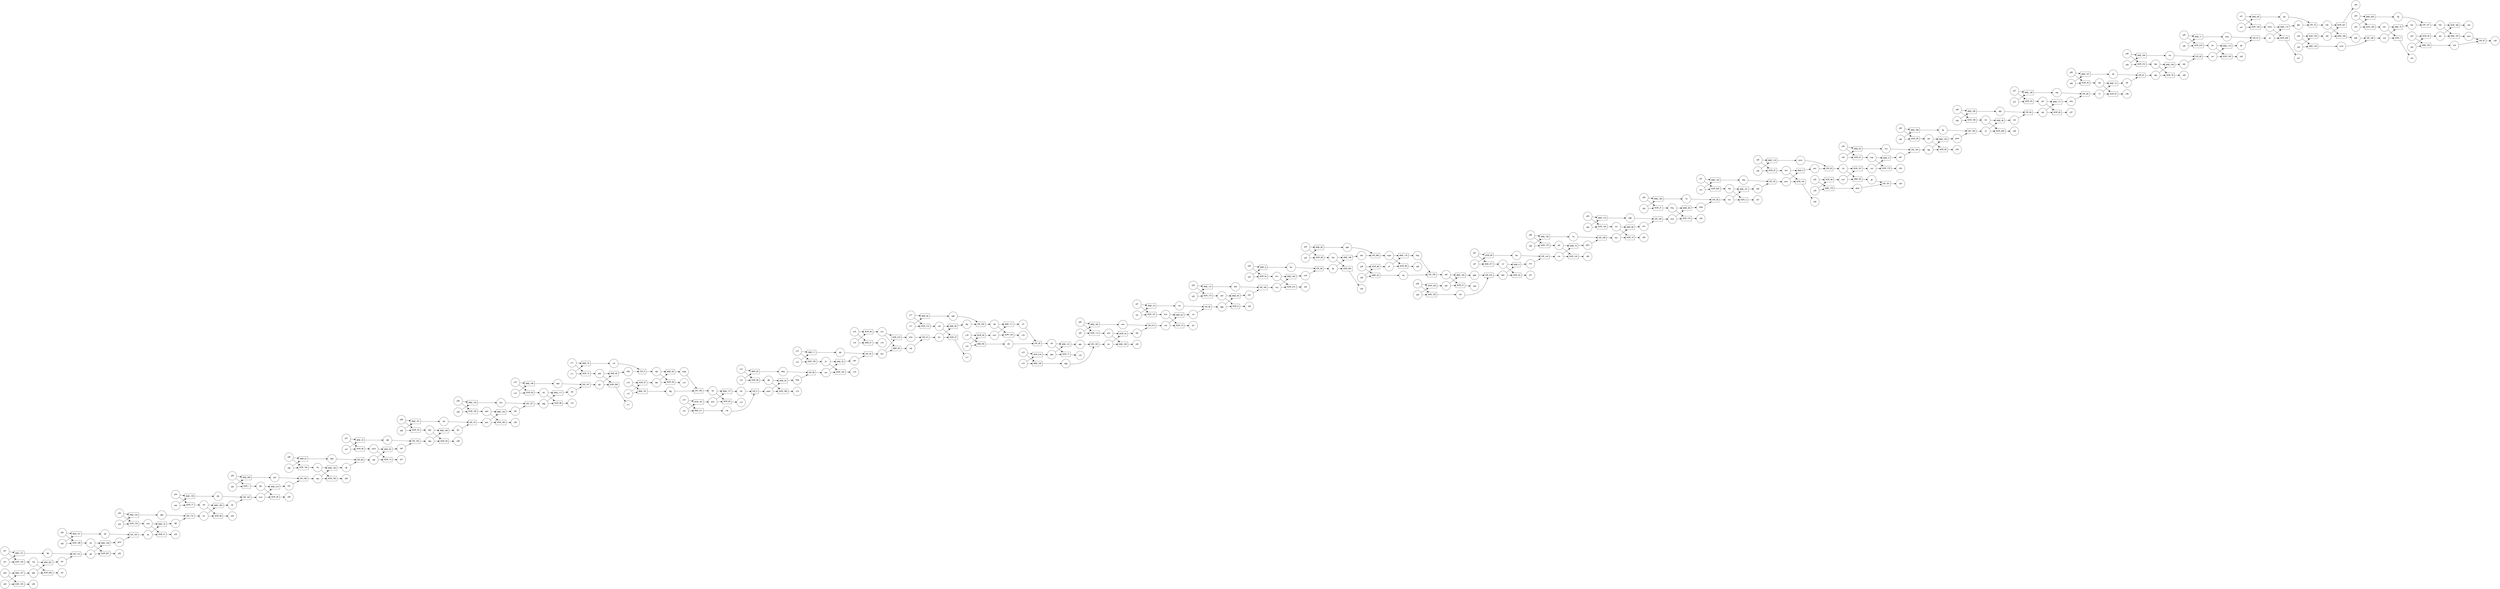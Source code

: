     digraph Circuit {
        fontname="Helvetica,Arial,sans-serif"
        node [fontname="Helvetica,Arial,sans-serif"]
        edge [fontname="Helvetica,Arial,sans-serif"]
        rankdir=LR;
        node [shape=box]; OR_57;XOR_15;OR_56;OR_216;OR_214;AND_108;XOR_163;AND_109;XOR_13;XOR_167;XOR_165;XOR_12;XOR_166;XOR_169;AND_3;AND_101;AND_4;AND_5;AND_6;AND_105;OR_47;OR_206;AND_217;XOR_150;XOR_156;XOR_155;XOR_158;AND_211;AND_213;OR_39;OR_38;OR_35;XOR_37;OR_32;XOR_181;XOR_31;AND_209;XOR_189;XOR_33;XOR_187;XOR_188;AND_201;AND_203;OR_28;XOR_29;OR_23;XOR_26;XOR_27;XOR_170;XOR_21;XOR_175;XOR_172;XOR_173;XOR_24;XOR_25;XOR_179;OR_18;OR_138;OR_97;XOR_120;OR_135;OR_90;XOR_123;AND_20;AND_143;AND_148;AND_22;AND_142;AND_141;OR_129;OR_127;OR_128;OR_85;OR_84;OR_126;OR_81;AND_133;AND_132;XOR_114;AND_30;AND_137;AND_136;AND_36;AND_131;AND_34;OR_78;OR_72;OR_110;XOR_140;XOR_145;XOR_146;AND_122;AND_121;AND_124;AND_125;OR_66;OR_106;AND_19;OR_103;AND_119;XOR_130;OR_102;AND_118;XOR_134;AND_111;OR_0;AND_10;XOR_139;AND_113;AND_112;AND_115;AND_117;AND_116;OR_9;AND_17;AND_16;AND_14;AND_11;XOR_98;XOR_96;OR_174;XOR_200;XOR_99;XOR_204;XOR_205;XOR_202;AND_60;XOR_208;AND_61;XOR_207;AND_180;AND_182;AND_68;AND_184;AND_69;AND_186;AND_185;XOR_86;XOR_87;XOR_88;OR_161;XOR_89;AND_75;AND_177;AND_176;AND_73;AND_178;XOR_93;XOR_91;AND_70;AND_171;OR_159;XOR_220;XOR_100;XOR_221;AND_42;AND_43;AND_168;XOR_104;XOR_107;AND_48;AND_160;AND_162;AND_164;AND_45;OR_149;OR_147;OR_144;XOR_212;XOR_210;AND_53;XOR_215;AND_154;AND_51;AND_157;AND_52;XOR_219;XOR_218;AND_59;AND_151;AND_55;AND_153;AND_152;XOR_54;XOR_58;XOR_49;XOR_192;XOR_40;XOR_41;XOR_46;XOR_44;XOR_50;XOR_8;XOR_76;OR_198;XOR_74;OR_199;XOR_79;OR_197;XOR_7;XOR_77;XOR_1;OR_193;XOR_2;XOR_82;XOR_83;AND_80;XOR_64;XOR_65;XOR_62;XOR_63;OR_183;XOR_67;AND_95;XOR_71;AND_94;AND_92;AND_191;AND_190;AND_195;AND_194;AND_196;
        node [shape=circle,fixedsize=true,width=0.9]; z07;wjt;z06;z09;z08;cst;pmd;gkk;hmk;mgc;hmm;ksv;ssp;ccs;mgm;scf;z10;z12;z11;z14;z13;z16;dvq;z15;z18;z17;fjg;wkw;z19;cdj;njd;cdn;hnr;stm;qpp;jbk;jbj;pns;tvw;z21;y00;z20;y02;z23;z22;njv;y01;vjn;y04;z25;y03;z24;z27;y06;y05;z26;z29;y08;y07;z28;dgf;y09;gms;rsq;bcs;z30;y11;z32;z31;y10;jct;y13;z34;y12;z33;y15;z36;y14;z35;z38;y17;y16;z37;jcw;rtc;svd;y19;y18;z39;kvm;bdf;qrh;bdk;dhq;jtv;cfr;svt;wnk;y20;z41;thj;z40;z43;y22;x01;y21;x00;z42;y24;z45;x03;y23;x02;z44;x05;y26;y25;x04;x07;y28;x06;y27;x09;fmg;x08;sfs;y29;nmd;cgh;kgb;fmr;nmp;x10;y31;y30;qck;x12;y33;x11;y32;y35;vmr;x14;y34;x13;y37;x16;x15;y36;x18;y39;y38;x17;hrk;chf;x19;rvf;prd;fnj;djk;hbc;hbd;chr;fnw;fnv;rfd;vnk;pbd;y40;bwj;pbf;x21;y42;y41;x20;x23;y44;shm;x22;y43;dkb;x25;x24;x27;x26;qdr;x29;x28;rft;rwm;tkj;x30;jgr;x32;x31;x34;x33;x36;x35;x38;fpf;x37;x39;jhb;hdc;grr;qvp;rhc;sjc;nps;x41;x40;x43;x42;x44;wbg;qwr;wsm;kkp;tmq;qgq;bjg;wcj;nrf;jjg;hvv;dnv;mpw;gdq;tnp;nbj;hwg;nsc;wdk;cmk;fcd;pwm;jkg;vbv;jkk;smf;pwv;rkg;ncf;vcd;gvf;gvh;pgp;ftg;vcj;hhc;tpc;vtd;fdg;ntn;knm;ndj;mbp;dqh;bmh;wfr;ggg;tqd;qkj;mch;bnc;ggw;qkp;tqv;cpf;rmv;tqw;wgr;vvd;jnh;rnb;trg;mtq;pjh;rnq;spt;dsq;tsc;kqj;tbw;dsw;cqv;fgp;sqm;qmw;tck;dtn;mvn;gjj;ddg;tcw;fhn;fhp;krw;bqd;ttw;ttv;z01;z00;z03;mfv;kbt;z02;z05;gkb;z04;wjq;
        hrk->OR_0;rnb->OR_0;OR_0->pwm;x05->XOR_1;y05->XOR_1;XOR_1->jbk;hbc->XOR_2;hnr->XOR_2;XOR_2->z31;fcd->AND_3;mgc->AND_3;AND_3->qck;x23->AND_4;y23->AND_4;AND_4->fhn;dkb->AND_5;rvf->AND_5;AND_5->rmv;hhc->AND_6;knm->AND_6;AND_6->stm;vcd->XOR_7;vbv->XOR_7;XOR_7->z43;prd->XOR_8;ggg->XOR_8;XOR_8->z22;hbd->OR_9;cst->OR_9;OR_9->cgh;x21->AND_10;y21->AND_10;AND_10->ncf;y40->AND_11;x40->AND_11;AND_11->nmp;scf->XOR_12;ksv->XOR_12;XOR_12->z29;pmd->XOR_13;tqd->XOR_13;XOR_13->z07;tnp->AND_14;rft->AND_14;AND_14->fpf;y11->XOR_15;x11->XOR_15;XOR_15->gkb;y07->AND_16;x07->AND_16;AND_16->dgf;y15->AND_17;x15->AND_17;AND_17->qdr;nbj->OR_18;tqv->OR_18;OR_18->pwv;mtq->AND_19;tkj->AND_19;AND_19->fgp;tqd->AND_20;pmd->AND_20;AND_20->bdf;y30->XOR_21;x30->XOR_21;XOR_21->fmg;x34->AND_22;y34->AND_22;AND_22->ccs;bmh->OR_23;stm->OR_23;OR_23->rfd;rvf->XOR_24;dkb->XOR_24;XOR_24->z27;y44->XOR_25;x44->XOR_25;XOR_25->wcj;x24->XOR_26;y24->XOR_26;XOR_26->rkg;fmr->XOR_27;vtd->XOR_27;XOR_27->z17;chr->OR_28;nps->OR_28;OR_28->svt;x35->XOR_29;y35->XOR_29;XOR_29->qrh;rfd->AND_30;smf->AND_30;AND_30->jgr;qwr->XOR_31;pbf->XOR_31;XOR_31->z26;cdn->OR_32;qdr->OR_32;OR_32->bnc;x37->XOR_33;y37->XOR_33;XOR_33->gvf;pwm->AND_34;djk->AND_34;AND_34->hwg;nrf->OR_35;jkk->OR_35;OR_35->chf;rtc->AND_36;rhc->AND_36;AND_36->vvd;y12->XOR_37;x12->XOR_37;XOR_37->tqw;cmk->OR_38;fhn->OR_38;OR_38->jbj;ttv->OR_39;mbp->OR_39;OR_39->hnr;x18->XOR_40;y18->XOR_40;XOR_40->mvn;mtq->XOR_41;tkj->XOR_41;XOR_41->z03;krw->AND_42;vnk->AND_42;AND_42->vcj;y25->AND_43;x25->AND_43;AND_43->trg;tsc->XOR_44;pns->XOR_44;XOR_44->fhp;bnc->AND_45;vmr->AND_45;AND_45->ndj;x33->XOR_46;y33->XOR_46;XOR_46->smf;hmk->OR_47;ndj->OR_47;OR_47->fmr;y41->AND_48;x41->AND_48;AND_48->njd;mch->XOR_49;jbk->XOR_49;XOR_49->z05;cgh->XOR_50;tqw->XOR_50;XOR_50->z12;y16->AND_51;x16->AND_51;AND_51->z16;y14->AND_52;x14->AND_52;AND_52->wbg;jtv->AND_53;nsc->AND_53;AND_53->cdn;y23->XOR_54;x23->XOR_54;XOR_54->hvv;tqw->AND_55;cgh->AND_55;AND_55->mpw;dvq->OR_56;ssp->OR_56;OR_56->rft;nmp->OR_57;jjg->OR_57;OR_57->jct;tbw->XOR_58;dsq->XOR_58;XOR_58->z08;fmr->AND_59;vtd->AND_59;AND_59->jkg;y24->AND_60;x24->AND_60;AND_60->pbd;x06->AND_61;y06->AND_61;AND_61->dsw;x07->XOR_62;y07->XOR_62;XOR_62->pmd;shm->XOR_63;njv->XOR_63;XOR_63->z13;x38->XOR_64;y38->XOR_64;XOR_64->tnp;gvf->XOR_65;cqv->XOR_65;XOR_65->z37;gjj->OR_66;dsw->OR_66;OR_66->tqd;x32->XOR_67;y32->XOR_67;XOR_67->hhc;y18->AND_68;x18->AND_68;AND_68->jkk;tmq->AND_69;fmg->AND_69;AND_69->mbp;x11->AND_70;y11->AND_70;AND_70->cst;gdq->XOR_71;chf->XOR_71;XOR_71->z19;gkk->OR_72;njd->OR_72;OR_72->hdc;ntn->AND_73;dtn->AND_73;AND_73->wsm;krw->XOR_74;vnk->XOR_74;XOR_74->z21;vbv->AND_75;vcd->AND_75;AND_75->tvw;y08->XOR_76;x08->XOR_76;XOR_76->tbw;x04->XOR_77;y04->XOR_77;XOR_77->wfr;qvp->OR_78;dhq->OR_78;OR_78->knm;wgr->XOR_79;bwj->XOR_79;XOR_79->z39;scf->AND_80;ksv->AND_80;AND_80->mfv;sfs->OR_81;fpf->OR_81;OR_81->wgr;qrh->XOR_82;bjg->XOR_82;XOR_82->z35;y16->XOR_83;x16->XOR_83;XOR_83->vmr;vvd->OR_84;dqh->OR_84;OR_84->cqv;wbg->OR_85;hwg->OR_85;OR_85->nsc;x25->XOR_86;y25->XOR_86;XOR_86->cfr;rft->XOR_87;tnp->XOR_87;XOR_87->z38;wfr->XOR_88;fnv->XOR_88;XOR_88->z04;y14->XOR_89;x14->XOR_89;XOR_89->djk;ncf->OR_90;vcj->OR_90;OR_90->ggg;x34->XOR_91;y34->XOR_91;XOR_91->mgc;gkb->AND_92;pjh->AND_92;AND_92->hbd;x10->XOR_93;y10->XOR_93;XOR_93->tck;x17->AND_94;y17->AND_94;AND_94->kgb;ggg->AND_95;prd->AND_95;AND_95->jcw;mgm->XOR_96;cfr->XOR_96;XOR_96->z25;kvm->OR_97;svd->OR_97;OR_97->z45;ddg->XOR_98;tck->XOR_98;XOR_98->z10;y27->XOR_99;x27->XOR_99;XOR_99->tpc;wjq->XOR_100;thj->XOR_100;XOR_100->z06;y02->AND_101;x02->AND_101;AND_101->cpf;sjc->OR_102;jhb->OR_102;OR_102->mch;gms->OR_103;cpf->OR_103;OR_103->tkj;jtv->XOR_104;nsc->XOR_104;XOR_104->z15;fnw->AND_105;wcj->AND_105;AND_105->kvm;tcw->OR_106;gvh->OR_106;OR_106->wjq;smf->XOR_107;rfd->XOR_107;XOR_107->fcd;jbj->AND_108;rkg->AND_108;AND_108->dnv;y19->AND_109;x19->AND_109;AND_109->qgq;jnh->OR_110;qkj->OR_110;OR_110->spt;mvn->AND_111;wjt->AND_111;AND_111->nrf;y22->AND_112;x22->AND_112;AND_112->wnk;jct->AND_113;hmm->AND_113;AND_113->gkk;x20->XOR_114;y20->XOR_114;XOR_114->pns;grr->AND_115;svt->AND_115;AND_115->jjg;x29->AND_116;y29->AND_116;AND_116->pgp;tck->AND_117;ddg->AND_117;AND_117->cdj;mgm->AND_118;cfr->AND_118;AND_118->kkp;x32->AND_119;y32->AND_119;AND_119->bmh;svt->XOR_120;grr->XOR_120;XOR_120->z40;hbc->AND_121;hnr->AND_121;AND_121->qvp;bjg->AND_122;qrh->AND_122;AND_122->qmw;y03->XOR_123;x03->XOR_123;XOR_123->mtq;y03->AND_124;x03->AND_124;AND_124->qkp;y26->AND_125;x26->AND_125;AND_125->ttw;fdg->OR_126;mpw->OR_126;OR_126->njv;kqj->OR_127;bcs->OR_127;OR_127->ddg;fjg->OR_128;qmw->OR_128;OR_128->rtc;ccs->OR_129;qck->OR_129;OR_129->bjg;y01->XOR_130;x01->XOR_130;XOR_130->rsq;x01->AND_131;y01->AND_131;AND_131->qkj;wjq->AND_132;thj->AND_132;AND_132->gjj;x09->AND_133;y09->AND_133;AND_133->bcs;mvn->XOR_134;wjt->XOR_134;XOR_134->z18;qgq->OR_135;qpp->OR_135;OR_135->tsc;spt->AND_136;vjn->AND_136;AND_136->gms;x38->AND_137;y38->AND_137;AND_137->sfs;nmd->OR_138;wdk->OR_138;OR_138->vcd;y41->XOR_139;x41->XOR_139;XOR_139->hmm;y06->XOR_140;x06->XOR_140;XOR_140->thj;chf->AND_141;gdq->AND_141;AND_141->qpp;x31->AND_142;y31->AND_142;AND_142->dhq;y42->AND_143;x42->AND_143;AND_143->nmd;tpc->OR_144;rmv->OR_144;OR_144->ntn;dtn->XOR_145;ntn->XOR_145;XOR_145->z28;y29->XOR_146;x29->XOR_146;XOR_146->scf;ftg->OR_147;tvw->OR_147;OR_147->fnw;y37->AND_148;x37->AND_148;AND_148->ssp;pgp->OR_149;mfv->OR_149;OR_149->tmq;x09->XOR_150;y09->XOR_150;XOR_150->sqm;x08->AND_151;y08->AND_151;AND_151->nbj;x28->AND_152;y28->AND_152;AND_152->fnj;pbf->AND_153;qwr->AND_153;AND_153->ggw;pwv->AND_154;sqm->AND_154;AND_154->kqj;y00->XOR_155;x00->XOR_155;XOR_155->z00;y42->XOR_156;x42->XOR_156;XOR_156->kbt;x00->AND_157;y00->AND_157;AND_157->bdk;x36->XOR_158;y36->XOR_158;XOR_158->rhc;jkg->OR_159;kgb->OR_159;OR_159->wjt;wfr->AND_160;fnv->AND_160;AND_160->sjc;wkw->OR_161;jgr->OR_161;OR_161->z33;x20->AND_162;y20->AND_162;AND_162->rwm;y26->XOR_163;x26->XOR_163;XOR_163->qwr;y44->AND_164;x44->AND_164;AND_164->svd;sqm->XOR_165;pwv->XOR_165;XOR_165->z09;wcj->XOR_166;fnw->XOR_166;XOR_166->z44;y13->XOR_167;x13->XOR_167;XOR_167->shm;hdc->AND_168;kbt->AND_168;AND_168->wdk;y43->XOR_169;x43->XOR_169;XOR_169->vbv;tmq->XOR_170;fmg->XOR_170;XOR_170->z30;cqv->AND_171;gvf->AND_171;AND_171->dvq;y17->XOR_172;x17->XOR_172;XOR_172->vtd;x22->XOR_173;y22->XOR_173;XOR_173->prd;fgp->OR_174;qkp->OR_174;OR_174->fnv;y28->XOR_175;x28->XOR_175;XOR_175->dtn;x33->AND_176;y33->AND_176;AND_176->wkw;njv->AND_177;shm->AND_177;AND_177->hrk;x04->AND_178;y04->AND_178;AND_178->jhb;fcd->XOR_179;mgc->XOR_179;XOR_179->z34;dsq->AND_180;tbw->AND_180;AND_180->tqv;hhc->XOR_181;knm->XOR_181;XOR_181->z32;hvv->AND_182;rnq->AND_182;AND_182->cmk;jcw->OR_183;wnk->OR_183;OR_183->rnq;x39->AND_184;y39->AND_184;AND_184->chr;pns->AND_185;tsc->AND_185;AND_185->z20;x35->AND_186;y35->AND_186;AND_186->fjg;x21->XOR_187;y21->XOR_187;XOR_187->krw;djk->XOR_188;pwm->XOR_188;XOR_188->z14;y02->XOR_189;x02->XOR_189;XOR_189->vjn;x30->AND_190;y30->AND_190;AND_190->ttv;y12->AND_191;x12->AND_191;AND_191->fdg;y15->XOR_192;x15->XOR_192;XOR_192->jtv;bdf->OR_193;dgf->OR_193;OR_193->dsq;wgr->AND_194;bwj->AND_194;AND_194->nps;y36->AND_195;x36->AND_195;AND_195->dqh;y10->AND_196;x10->AND_196;AND_196->bqd;cdj->OR_197;bqd->OR_197;OR_197->pjh;fnj->OR_198;wsm->OR_198;OR_198->ksv;trg->OR_199;kkp->OR_199;OR_199->pbf;gkb->XOR_200;pjh->XOR_200;XOR_200->z11;rsq->AND_201;bdk->AND_201;AND_201->jnh;bdk->XOR_202;rsq->XOR_202;XOR_202->z01;y43->AND_203;x43->AND_203;AND_203->ftg;jbj->XOR_204;rkg->XOR_204;XOR_204->z24;jct->XOR_205;hmm->XOR_205;XOR_205->z41;dnv->OR_206;pbd->OR_206;OR_206->mgm;spt->XOR_207;vjn->XOR_207;XOR_207->z02;rtc->XOR_208;rhc->XOR_208;XOR_208->z36;y05->AND_209;x05->AND_209;AND_209->gvh;rnq->XOR_210;hvv->XOR_210;XOR_210->z23;x13->AND_211;y13->AND_211;AND_211->rnb;y39->XOR_212;x39->XOR_212;XOR_212->bwj;mch->AND_213;jbk->AND_213;AND_213->tcw;fhp->OR_214;rwm->OR_214;OR_214->vnk;vmr->XOR_215;bnc->XOR_215;XOR_215->hmk;ttw->OR_216;ggw->OR_216;OR_216->dkb;x27->AND_217;y27->AND_217;AND_217->rvf;x19->XOR_218;y19->XOR_218;XOR_218->gdq;x40->XOR_219;y40->XOR_219;XOR_219->grr;y31->XOR_220;x31->XOR_220;XOR_220->hbc;hdc->XOR_221;kbt->XOR_221;XOR_221->z42;

        overlap=false
        fontsize=12;
    }
